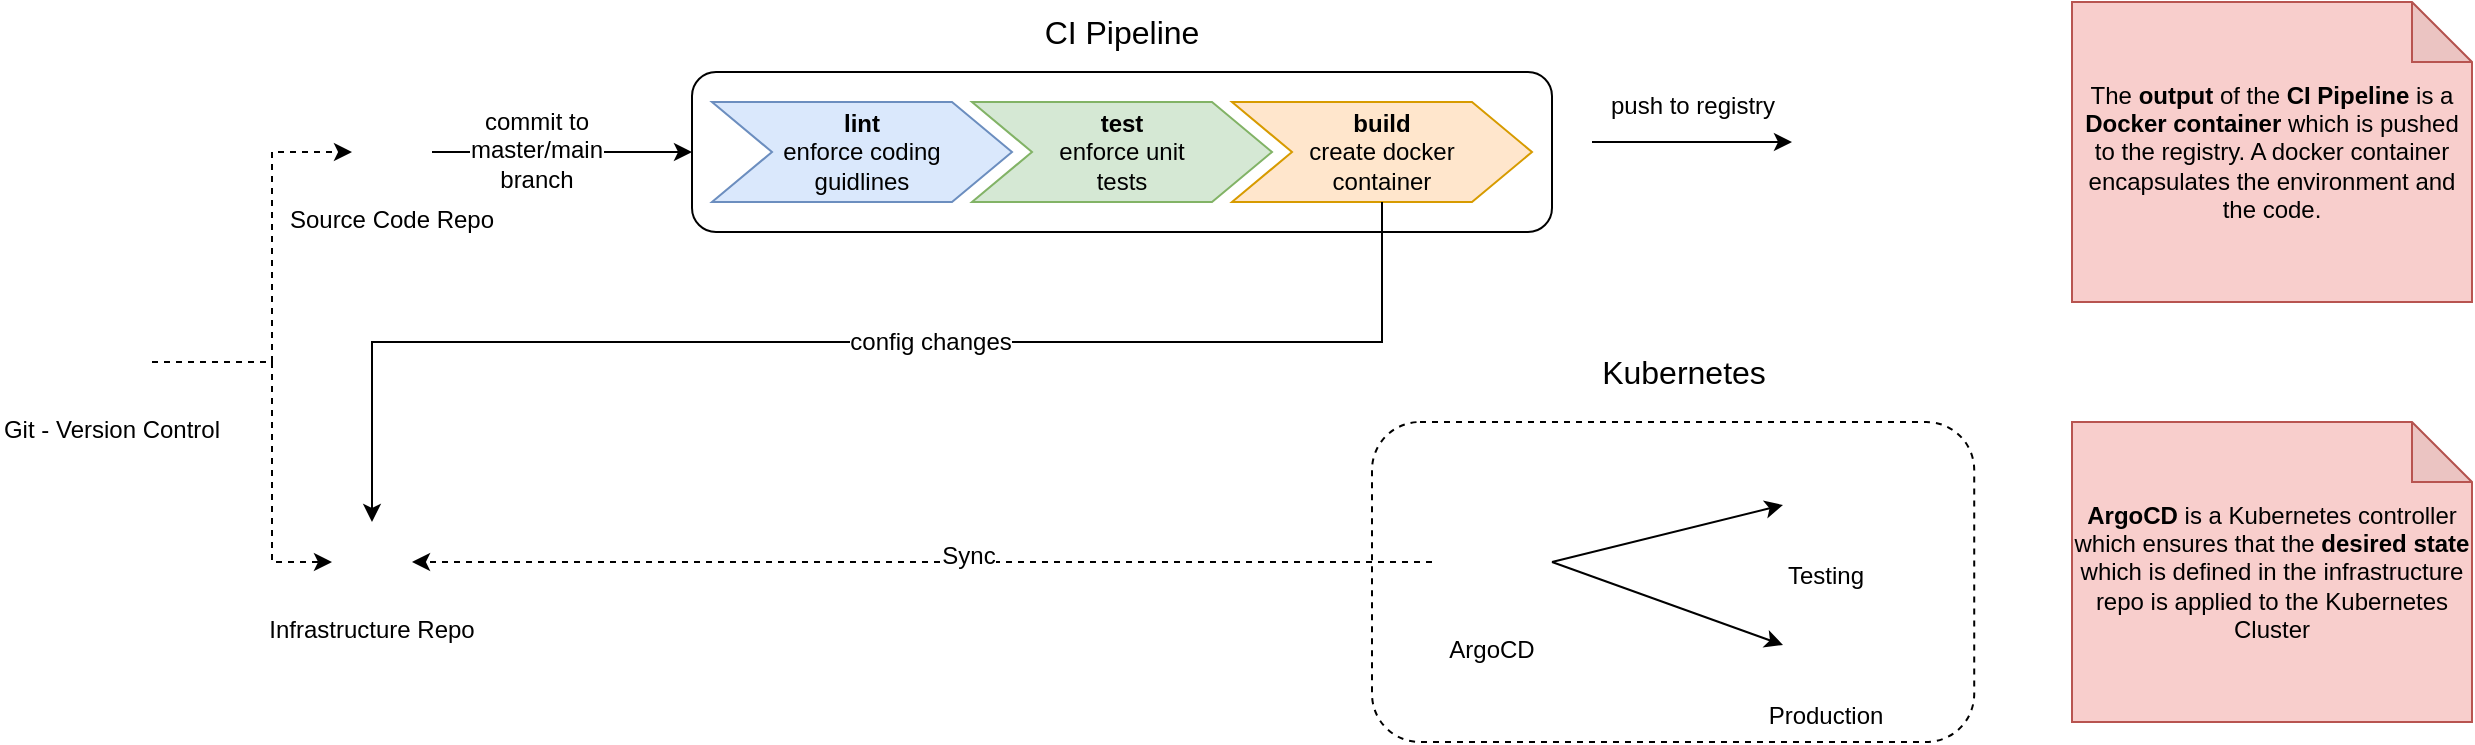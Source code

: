 <mxfile version="20.5.1" type="device"><diagram id="ZQ3vqZwytR1U_yrb41ZN" name="Seite-1"><mxGraphModel dx="2524" dy="909" grid="1" gridSize="10" guides="1" tooltips="1" connect="1" arrows="1" fold="1" page="1" pageScale="1" pageWidth="827" pageHeight="1169" math="0" shadow="0"><root><mxCell id="0"/><mxCell id="1" parent="0"/><mxCell id="cwN5SWrOo2eoppt9iaft-16" value="" style="rounded=1;whiteSpace=wrap;html=1;fontSize=12;dashed=1;fillColor=none;" vertex="1" parent="1"><mxGeometry x="570" y="280" width="301.11" height="160" as="geometry"/></mxCell><mxCell id="cwN5SWrOo2eoppt9iaft-10" value="" style="rounded=1;whiteSpace=wrap;html=1;" vertex="1" parent="1"><mxGeometry x="230" y="105" width="430" height="80" as="geometry"/></mxCell><mxCell id="cwN5SWrOo2eoppt9iaft-1" value="Git - Version Control" style="shape=image;verticalLabelPosition=bottom;labelBackgroundColor=default;verticalAlign=top;aspect=fixed;imageAspect=0;image=https://git.unileoben.ac.at/uploads/-/system/project/avatar/68/Git-Icon-1788C.png;" vertex="1" parent="1"><mxGeometry x="-80" y="230" width="40" height="40" as="geometry"/></mxCell><mxCell id="cwN5SWrOo2eoppt9iaft-5" value="&lt;b&gt;lint &lt;/b&gt;&lt;br&gt;enforce coding &lt;br&gt;guidlines" style="shape=step;perimeter=stepPerimeter;whiteSpace=wrap;html=1;fixedSize=1;size=30;fillColor=#dae8fc;strokeColor=#6c8ebf;" vertex="1" parent="1"><mxGeometry x="240" y="120" width="150" height="50" as="geometry"/></mxCell><mxCell id="cwN5SWrOo2eoppt9iaft-6" value="&lt;b&gt;test&lt;/b&gt;&lt;br&gt;enforce unit &lt;br&gt;tests" style="shape=step;perimeter=stepPerimeter;whiteSpace=wrap;html=1;fixedSize=1;size=30;fillColor=#d5e8d4;strokeColor=#82b366;" vertex="1" parent="1"><mxGeometry x="370" y="120" width="150" height="50" as="geometry"/></mxCell><mxCell id="cwN5SWrOo2eoppt9iaft-7" value="&lt;b&gt;build&lt;/b&gt;&lt;br&gt;create docker &lt;br&gt;container" style="shape=step;perimeter=stepPerimeter;whiteSpace=wrap;html=1;fixedSize=1;size=30;fillColor=#ffe6cc;strokeColor=#d79b00;" vertex="1" parent="1"><mxGeometry x="500" y="120" width="150" height="50" as="geometry"/></mxCell><mxCell id="cwN5SWrOo2eoppt9iaft-8" value="" style="shape=image;verticalLabelPosition=bottom;labelBackgroundColor=default;verticalAlign=top;aspect=fixed;imageAspect=0;image=https://miro.medium.com/max/256/1*VIMgEPCE_6u3vF-dm8fnpg.png;" vertex="1" parent="1"><mxGeometry x="800" y="110" width="71.11" height="70" as="geometry"/></mxCell><mxCell id="cwN5SWrOo2eoppt9iaft-11" value="&lt;font style=&quot;font-size: 16px;&quot;&gt;CI Pipeline&lt;/font&gt;" style="text;html=1;strokeColor=none;fillColor=none;align=center;verticalAlign=middle;whiteSpace=wrap;rounded=0;" vertex="1" parent="1"><mxGeometry x="352" y="70" width="186" height="30" as="geometry"/></mxCell><mxCell id="cwN5SWrOo2eoppt9iaft-13" value="&lt;font style=&quot;font-size: 12px;&quot;&gt;push to registry&lt;/font&gt;" style="endArrow=classic;html=1;rounded=0;fontSize=16;" edge="1" parent="1"><mxGeometry y="20" width="50" height="50" relative="1" as="geometry"><mxPoint x="680" y="140" as="sourcePoint"/><mxPoint x="780" y="140" as="targetPoint"/><mxPoint as="offset"/></mxGeometry></mxCell><mxCell id="cwN5SWrOo2eoppt9iaft-15" value="ArgoCD" style="shape=image;verticalLabelPosition=bottom;labelBackgroundColor=default;verticalAlign=top;aspect=fixed;imageAspect=0;image=https://coralogix.com/wp-content/uploads/2021/06/Argo-CD-Version-Tags-1000X1000.png;" vertex="1" parent="1"><mxGeometry x="600" y="320" width="60" height="60" as="geometry"/></mxCell><mxCell id="cwN5SWrOo2eoppt9iaft-19" value="Testing" style="shape=image;verticalLabelPosition=bottom;labelBackgroundColor=default;verticalAlign=top;aspect=fixed;imageAspect=0;image=https://kubernetes.io/images/favicon.png;" vertex="1" parent="1"><mxGeometry x="775.5" y="300" width="43" height="43" as="geometry"/></mxCell><mxCell id="cwN5SWrOo2eoppt9iaft-20" value="Production" style="shape=image;verticalLabelPosition=bottom;labelBackgroundColor=default;verticalAlign=top;aspect=fixed;imageAspect=0;image=https://kubernetes.io/images/favicon.png;" vertex="1" parent="1"><mxGeometry x="775.5" y="370" width="43" height="43" as="geometry"/></mxCell><mxCell id="cwN5SWrOo2eoppt9iaft-21" value="" style="endArrow=classic;html=1;rounded=0;fontSize=12;entryX=0;entryY=0.5;entryDx=0;entryDy=0;exitX=1;exitY=0.5;exitDx=0;exitDy=0;" edge="1" parent="1" source="cwN5SWrOo2eoppt9iaft-15" target="cwN5SWrOo2eoppt9iaft-19"><mxGeometry width="50" height="50" relative="1" as="geometry"><mxPoint x="670" y="390" as="sourcePoint"/><mxPoint x="720" y="340" as="targetPoint"/></mxGeometry></mxCell><mxCell id="cwN5SWrOo2eoppt9iaft-22" value="" style="endArrow=classic;html=1;rounded=0;fontSize=12;exitX=1;exitY=0.5;exitDx=0;exitDy=0;entryX=0;entryY=0.5;entryDx=0;entryDy=0;" edge="1" parent="1" source="cwN5SWrOo2eoppt9iaft-15" target="cwN5SWrOo2eoppt9iaft-20"><mxGeometry width="50" height="50" relative="1" as="geometry"><mxPoint x="710" y="420" as="sourcePoint"/><mxPoint x="760" y="370" as="targetPoint"/></mxGeometry></mxCell><mxCell id="cwN5SWrOo2eoppt9iaft-23" value="Source Code Repo" style="shape=image;verticalLabelPosition=bottom;labelBackgroundColor=default;verticalAlign=top;aspect=fixed;imageAspect=0;image=https://git.unileoben.ac.at/uploads/-/system/project/avatar/68/Git-Icon-1788C.png;" vertex="1" parent="1"><mxGeometry x="60" y="125" width="40" height="40" as="geometry"/></mxCell><mxCell id="cwN5SWrOo2eoppt9iaft-24" value="Infrastructure Repo" style="shape=image;verticalLabelPosition=bottom;labelBackgroundColor=default;verticalAlign=top;aspect=fixed;imageAspect=0;image=https://git.unileoben.ac.at/uploads/-/system/project/avatar/68/Git-Icon-1788C.png;" vertex="1" parent="1"><mxGeometry x="50" y="330" width="40" height="40" as="geometry"/></mxCell><mxCell id="cwN5SWrOo2eoppt9iaft-27" value="" style="endArrow=classic;html=1;rounded=0;fontSize=12;exitX=0;exitY=0.5;exitDx=0;exitDy=0;entryX=1;entryY=0.5;entryDx=0;entryDy=0;dashed=1;" edge="1" parent="1" source="cwN5SWrOo2eoppt9iaft-15" target="cwN5SWrOo2eoppt9iaft-24"><mxGeometry width="50" height="50" relative="1" as="geometry"><mxPoint x="360" y="390" as="sourcePoint"/><mxPoint x="410" y="340" as="targetPoint"/></mxGeometry></mxCell><mxCell id="cwN5SWrOo2eoppt9iaft-28" value="Sync" style="edgeLabel;html=1;align=center;verticalAlign=middle;resizable=0;points=[];fontSize=12;" vertex="1" connectable="0" parent="cwN5SWrOo2eoppt9iaft-27"><mxGeometry x="-0.089" y="-3" relative="1" as="geometry"><mxPoint as="offset"/></mxGeometry></mxCell><mxCell id="cwN5SWrOo2eoppt9iaft-29" value="" style="endArrow=classic;html=1;rounded=0;fontSize=12;exitX=0.5;exitY=1;exitDx=0;exitDy=0;entryX=0.5;entryY=0;entryDx=0;entryDy=0;" edge="1" parent="1" source="cwN5SWrOo2eoppt9iaft-7" target="cwN5SWrOo2eoppt9iaft-24"><mxGeometry width="50" height="50" relative="1" as="geometry"><mxPoint x="350" y="300" as="sourcePoint"/><mxPoint x="400" y="250" as="targetPoint"/><Array as="points"><mxPoint x="575" y="240"/><mxPoint x="110" y="240"/><mxPoint x="70" y="240"/></Array></mxGeometry></mxCell><mxCell id="cwN5SWrOo2eoppt9iaft-30" value="config changes" style="edgeLabel;html=1;align=center;verticalAlign=middle;resizable=0;points=[];fontSize=12;" vertex="1" connectable="0" parent="cwN5SWrOo2eoppt9iaft-29"><mxGeometry x="0.063" y="-1" relative="1" as="geometry"><mxPoint x="57" y="1" as="offset"/></mxGeometry></mxCell><mxCell id="cwN5SWrOo2eoppt9iaft-31" value="" style="endArrow=classic;html=1;rounded=0;fontSize=12;exitX=1;exitY=0.5;exitDx=0;exitDy=0;entryX=0;entryY=0.5;entryDx=0;entryDy=0;" edge="1" parent="1" source="cwN5SWrOo2eoppt9iaft-23"><mxGeometry width="50" height="50" relative="1" as="geometry"><mxPoint x="140" y="145" as="sourcePoint"/><mxPoint x="230" y="145" as="targetPoint"/></mxGeometry></mxCell><mxCell id="cwN5SWrOo2eoppt9iaft-32" value="commit to &lt;br&gt;master/main &lt;br&gt;branch" style="edgeLabel;html=1;align=center;verticalAlign=middle;resizable=0;points=[];fontSize=12;" vertex="1" connectable="0" parent="cwN5SWrOo2eoppt9iaft-31"><mxGeometry x="-0.203" y="1" relative="1" as="geometry"><mxPoint as="offset"/></mxGeometry></mxCell><mxCell id="cwN5SWrOo2eoppt9iaft-33" value="" style="endArrow=classic;html=1;rounded=0;dashed=1;fontSize=12;entryX=0;entryY=0.5;entryDx=0;entryDy=0;exitX=1;exitY=0.5;exitDx=0;exitDy=0;" edge="1" parent="1" source="cwN5SWrOo2eoppt9iaft-1" target="cwN5SWrOo2eoppt9iaft-23"><mxGeometry width="50" height="50" relative="1" as="geometry"><mxPoint x="-50" y="420" as="sourcePoint"/><mxPoint y="370" as="targetPoint"/><Array as="points"><mxPoint x="20" y="250"/><mxPoint x="20" y="145"/></Array></mxGeometry></mxCell><mxCell id="cwN5SWrOo2eoppt9iaft-34" value="" style="endArrow=classic;html=1;rounded=0;fontSize=12;exitX=1;exitY=0.5;exitDx=0;exitDy=0;entryX=0;entryY=0.5;entryDx=0;entryDy=0;dashed=1;" edge="1" parent="1" source="cwN5SWrOo2eoppt9iaft-1" target="cwN5SWrOo2eoppt9iaft-24"><mxGeometry width="50" height="50" relative="1" as="geometry"><mxPoint x="-30" y="470" as="sourcePoint"/><mxPoint x="20" y="420" as="targetPoint"/><Array as="points"><mxPoint x="20" y="250"/><mxPoint x="20" y="350"/></Array></mxGeometry></mxCell><mxCell id="cwN5SWrOo2eoppt9iaft-36" value="&lt;font style=&quot;font-size: 16px;&quot;&gt;Kubernetes&lt;/font&gt;" style="text;html=1;strokeColor=none;fillColor=none;align=center;verticalAlign=middle;whiteSpace=wrap;rounded=0;" vertex="1" parent="1"><mxGeometry x="632.5" y="240" width="186" height="30" as="geometry"/></mxCell><mxCell id="cwN5SWrOo2eoppt9iaft-38" value="&lt;b&gt;ArgoCD &lt;/b&gt;is a Kubernetes controller which ensures that the &lt;b&gt;desired state&lt;/b&gt; which is defined in the infrastructure repo is applied to the Kubernetes Cluster" style="shape=note;whiteSpace=wrap;html=1;backgroundOutline=1;darkOpacity=0.05;fontSize=12;fillColor=#f8cecc;strokeColor=#b85450;" vertex="1" parent="1"><mxGeometry x="920" y="280" width="200" height="150" as="geometry"/></mxCell><mxCell id="cwN5SWrOo2eoppt9iaft-39" value="The &lt;b&gt;output &lt;/b&gt;of the &lt;b&gt;CI Pipeline&lt;/b&gt; is a &lt;b&gt;Docker container&lt;/b&gt; which is pushed to the registry. A docker container encapsulates the environment and the code." style="shape=note;whiteSpace=wrap;html=1;backgroundOutline=1;darkOpacity=0.05;fontSize=12;fillColor=#f8cecc;strokeColor=#b85450;" vertex="1" parent="1"><mxGeometry x="920" y="70" width="200" height="150" as="geometry"/></mxCell></root></mxGraphModel></diagram></mxfile>